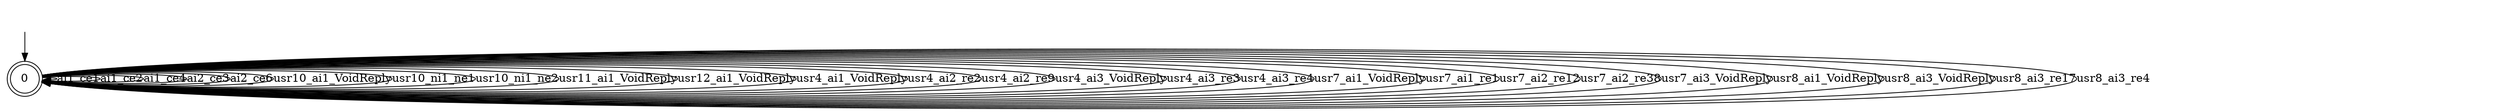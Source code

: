 digraph T {
0 [label="0", shape=doublecircle];
0 -> 0  [label="ai1_ce1"];
0 -> 0  [label="ai1_ce2"];
0 -> 0  [label="ai1_ce4"];
0 -> 0  [label="ai2_ce3"];
0 -> 0  [label="ai2_ce6"];
0 -> 0  [label="usr10_ai1_VoidReply"];
0 -> 0  [label="usr10_ni1_ne1"];
0 -> 0  [label="usr10_ni1_ne2"];
0 -> 0  [label="usr11_ai1_VoidReply"];
0 -> 0  [label="usr12_ai1_VoidReply"];
0 -> 0  [label="usr4_ai1_VoidReply"];
0 -> 0  [label="usr4_ai2_re2"];
0 -> 0  [label="usr4_ai2_re9"];
0 -> 0  [label="usr4_ai3_VoidReply"];
0 -> 0  [label="usr4_ai3_re3"];
0 -> 0  [label="usr4_ai3_re4"];
0 -> 0  [label="usr7_ai1_VoidReply"];
0 -> 0  [label="usr7_ai1_re1"];
0 -> 0  [label="usr7_ai2_re12"];
0 -> 0  [label="usr7_ai2_re38"];
0 -> 0  [label="usr7_ai3_VoidReply"];
0 -> 0  [label="usr8_ai1_VoidReply"];
0 -> 0  [label="usr8_ai3_VoidReply"];
0 -> 0  [label="usr8_ai3_re17"];
0 -> 0  [label="usr8_ai3_re4"];
__start0 [shape=none, label=""];
__start0 -> 0 [label=""];
}
